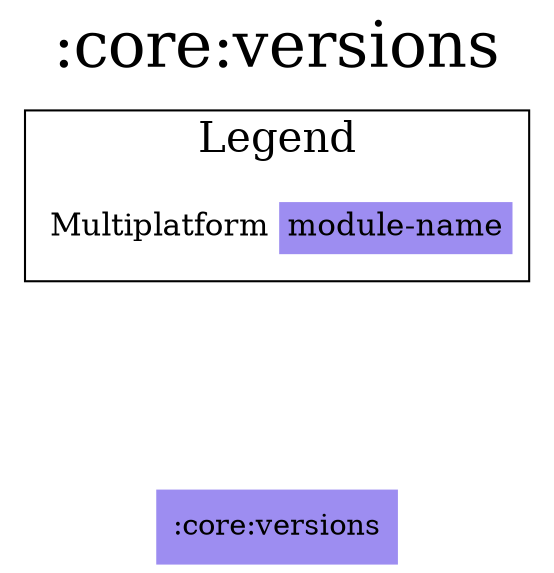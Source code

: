 digraph {
edge ["dir"="forward"]
graph ["dpi"="100","label"=":core:versions","labelloc"="t","fontsize"="30","ranksep"="1.5","rankdir"="TB"]
node ["style"="filled"]
":core:versions" ["fillcolor"="#9D8DF1","shape"="none"]
{
edge ["dir"="none"]
graph ["rank"="same"]
}
subgraph "cluster_legend" {
edge ["dir"="none"]
graph ["label"="Legend","fontsize"="20"]
"Legend" ["style"="filled","fillcolor"="#FFFFFF","shape"="none","margin"="0","fontsize"="15","label"=<
<TABLE BORDER="0" CELLBORDER="0" CELLSPACING="0" CELLPADDING="4">
<TR><TD>Multiplatform</TD><TD BGCOLOR="#9D8DF1">module-name</TD></TR>
</TABLE>
>]
} -> ":core:versions" ["style"="invis"]
}
